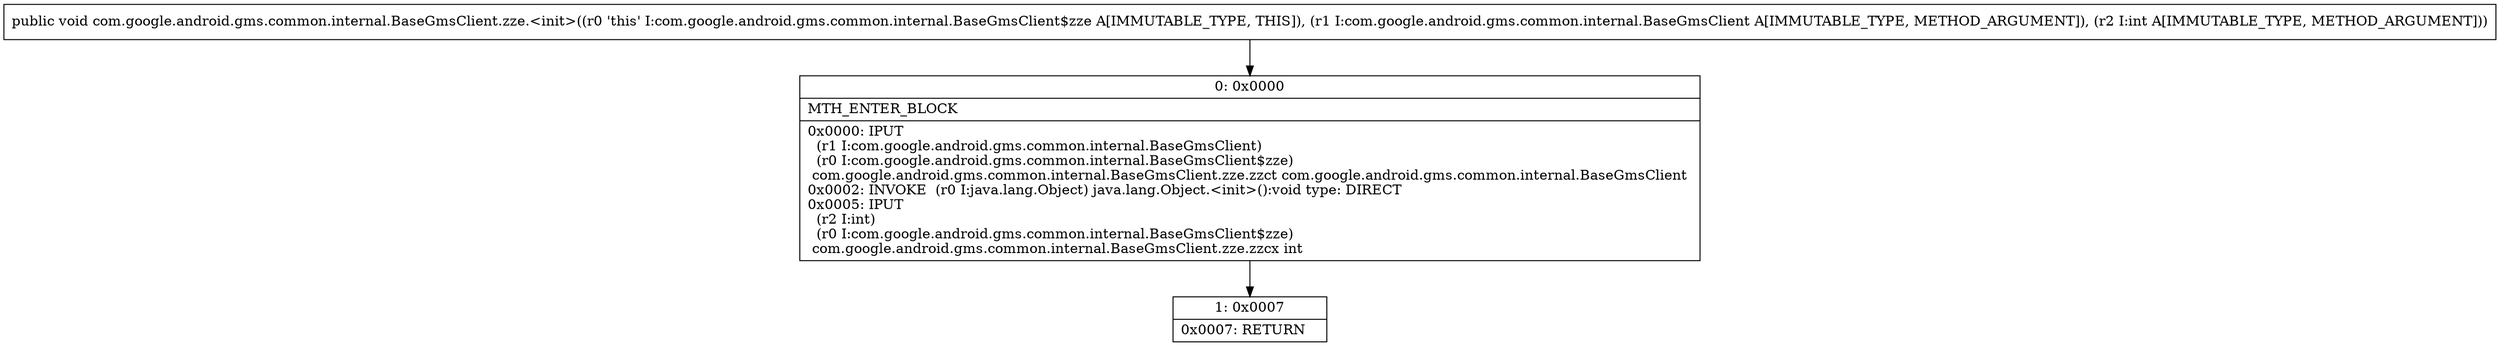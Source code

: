 digraph "CFG forcom.google.android.gms.common.internal.BaseGmsClient.zze.\<init\>(Lcom\/google\/android\/gms\/common\/internal\/BaseGmsClient;I)V" {
Node_0 [shape=record,label="{0\:\ 0x0000|MTH_ENTER_BLOCK\l|0x0000: IPUT  \l  (r1 I:com.google.android.gms.common.internal.BaseGmsClient)\l  (r0 I:com.google.android.gms.common.internal.BaseGmsClient$zze)\l com.google.android.gms.common.internal.BaseGmsClient.zze.zzct com.google.android.gms.common.internal.BaseGmsClient \l0x0002: INVOKE  (r0 I:java.lang.Object) java.lang.Object.\<init\>():void type: DIRECT \l0x0005: IPUT  \l  (r2 I:int)\l  (r0 I:com.google.android.gms.common.internal.BaseGmsClient$zze)\l com.google.android.gms.common.internal.BaseGmsClient.zze.zzcx int \l}"];
Node_1 [shape=record,label="{1\:\ 0x0007|0x0007: RETURN   \l}"];
MethodNode[shape=record,label="{public void com.google.android.gms.common.internal.BaseGmsClient.zze.\<init\>((r0 'this' I:com.google.android.gms.common.internal.BaseGmsClient$zze A[IMMUTABLE_TYPE, THIS]), (r1 I:com.google.android.gms.common.internal.BaseGmsClient A[IMMUTABLE_TYPE, METHOD_ARGUMENT]), (r2 I:int A[IMMUTABLE_TYPE, METHOD_ARGUMENT])) }"];
MethodNode -> Node_0;
Node_0 -> Node_1;
}

